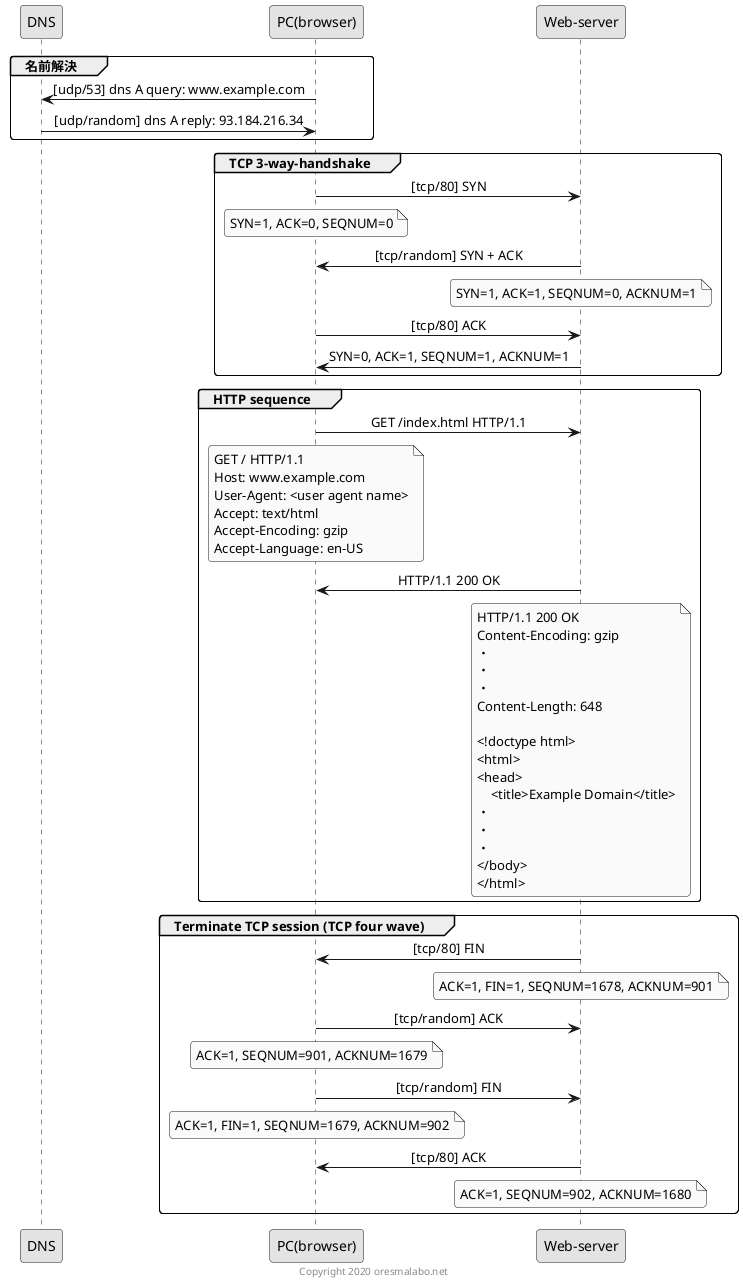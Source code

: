 @startuml
skinparam defaultFontName メイリオ
skinparam monochrome true
skinparam shadowing false
skinparam RoundCorner 7
skinparam SequenceGroupBorderThickness 1
skinparam sequenceMessageAlign center
skinparam sequenceReferenceAlign left

participant DNS as dns
participant "PC(browser)" as pc
participant "Web-server" as server

group 名前解決
  pc -> dns : [udp/53] dns A query: www.example.com
  dns -> pc : [udp/random] dns A reply: 93.184.216.34
end

group TCP 3-way-handshake
  pc -> server: [tcp/80] SYN
  note over pc: SYN=1, ACK=0, SEQNUM=0
  server -> pc: [tcp/random] SYN + ACK
  note over server: SYN=1, ACK=1, SEQNUM=0, ACKNUM=1
  pc -> server: [tcp/80] ACK
  server -> pc: SYN=0, ACK=1, SEQNUM=1, ACKNUM=1
end

group HTTP sequence
  pc -> server: GET /index.html HTTP/1.1
  note over pc
    GET / HTTP/1.1
    Host: www.example.com
    User-Agent: <user agent name>
    Accept: text/html
    Accept-Encoding: gzip
    Accept-Language: en-US
  end note
  server -> pc: HTTP/1.1 200 OK
  note over server
    HTTP/1.1 200 OK
    Content-Encoding: gzip
    ・
    ・
    ・
    Content-Length: 648
    
    <!doctype html>
    <html>
    <head>
        <title>Example Domain</title>
    ・
    ・
    ・
    </body>
    </html>
  end note
end

group Terminate TCP session (TCP four wave)
  server -> pc: [tcp/80] FIN
  note over server
    ACK=1, FIN=1, SEQNUM=1678, ACKNUM=901
  end note
  pc -> server: [tcp/random] ACK
  note over pc: ACK=1, SEQNUM=901, ACKNUM=1679
  pc -> server: [tcp/random] FIN
  note over pc: ACK=1, FIN=1, SEQNUM=1679, ACKNUM=902
  server -> pc: [tcp/80] ACK
  note over server: ACK=1, SEQNUM=902, ACKNUM=1680
end

footer Copyright 2020 oresmalabo.net
@enduml
